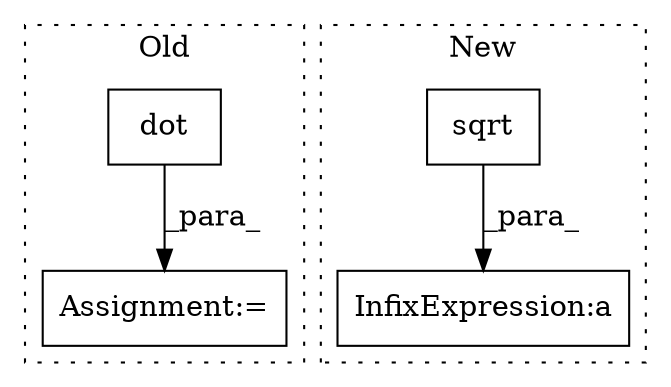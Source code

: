 digraph G {
subgraph cluster0 {
1 [label="dot" a="32" s="6189,6208" l="4,1" shape="box"];
3 [label="Assignment:=" a="7" s="6170" l="2" shape="box"];
label = "Old";
style="dotted";
}
subgraph cluster1 {
2 [label="sqrt" a="32" s="6187,6218" l="5,1" shape="box"];
4 [label="InfixExpression:a" a="27" s="6178" l="3" shape="box"];
label = "New";
style="dotted";
}
1 -> 3 [label="_para_"];
2 -> 4 [label="_para_"];
}
